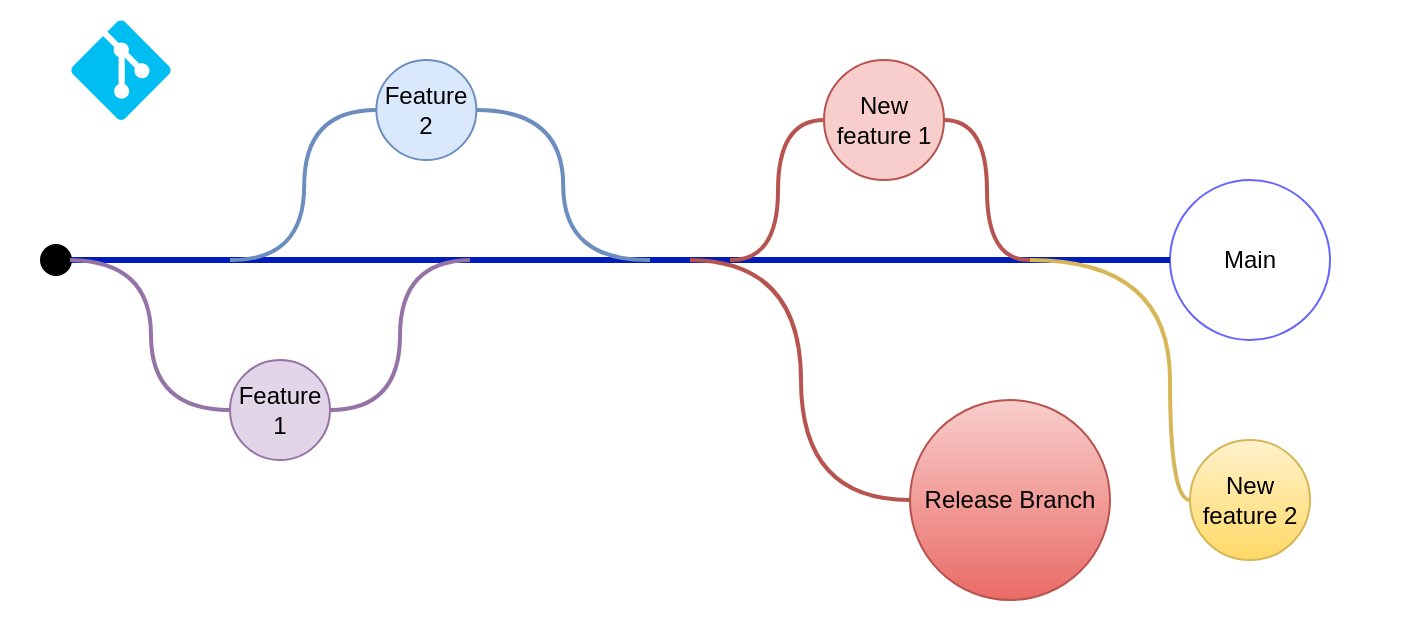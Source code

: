 <mxfile>
    <diagram id="2W8_OhKjJFHPrhqFvWXH" name="Page-1">
        <mxGraphModel dx="844" dy="704" grid="1" gridSize="10" guides="1" tooltips="1" connect="1" arrows="1" fold="1" page="1" pageScale="1" pageWidth="850" pageHeight="1100" background="#ffffff" math="0" shadow="0">
            <root>
                <mxCell id="0"/>
                <mxCell id="1" parent="0"/>
                <mxCell id="79" value="" style="shape=ext;double=1;rounded=1;whiteSpace=wrap;html=1;fillStyle=solid;strokeColor=none;fontColor=#000000;fillColor=none;" vertex="1" parent="1">
                    <mxGeometry x="45.5" y="710" width="704.5" height="310" as="geometry"/>
                </mxCell>
                <mxCell id="48" value="" style="verticalLabelPosition=bottom;html=1;verticalAlign=top;align=center;strokeColor=none;fillColor=#00BEF2;shape=mxgraph.azure.git_repository;" vertex="1" parent="1">
                    <mxGeometry x="80.5" y="720" width="50" height="50" as="geometry"/>
                </mxCell>
                <mxCell id="50" value="Main" style="ellipse;whiteSpace=wrap;html=1;aspect=fixed;strokeColor=#6666FF;" vertex="1" parent="1">
                    <mxGeometry x="630" y="800" width="80" height="80" as="geometry"/>
                </mxCell>
                <mxCell id="51" value="" style="endArrow=none;html=1;entryX=0;entryY=0.5;entryDx=0;entryDy=0;startArrow=none;strokeWidth=3;fillColor=#0050ef;strokeColor=#001DBC;" edge="1" parent="1" source="52" target="50">
                    <mxGeometry width="50" height="50" relative="1" as="geometry">
                        <mxPoint x="80" y="840" as="sourcePoint"/>
                        <mxPoint x="390" y="890" as="targetPoint"/>
                    </mxGeometry>
                </mxCell>
                <mxCell id="53" value="" style="endArrow=none;html=1;entryX=0;entryY=0.5;entryDx=0;entryDy=0;" edge="1" parent="1" target="52">
                    <mxGeometry width="50" height="50" relative="1" as="geometry">
                        <mxPoint x="80" y="840" as="sourcePoint"/>
                        <mxPoint x="630" y="840" as="targetPoint"/>
                    </mxGeometry>
                </mxCell>
                <mxCell id="52" value="" style="ellipse;whiteSpace=wrap;html=1;aspect=fixed;fillColor=#000000;" vertex="1" parent="1">
                    <mxGeometry x="65.5" y="832.5" width="15" height="15" as="geometry"/>
                </mxCell>
                <mxCell id="54" value="Feature 1" style="ellipse;whiteSpace=wrap;html=1;aspect=fixed;fillColor=#e1d5e7;fillStyle=solid;strokeColor=#9673a6;" vertex="1" parent="1">
                    <mxGeometry x="160" y="890" width="50" height="50" as="geometry"/>
                </mxCell>
                <mxCell id="55" value="Feature 2" style="ellipse;whiteSpace=wrap;html=1;aspect=fixed;fillColor=#dae8fc;fillStyle=solid;strokeColor=#6c8ebf;" vertex="1" parent="1">
                    <mxGeometry x="233.18" y="740" width="50" height="50" as="geometry"/>
                </mxCell>
                <mxCell id="56" value="Release Branch" style="ellipse;whiteSpace=wrap;html=1;aspect=fixed;fillStyle=solid;fillColor=#f8cecc;gradientColor=#ea6b66;strokeColor=#b85450;" vertex="1" parent="1">
                    <mxGeometry x="500" y="910" width="100" height="100" as="geometry"/>
                </mxCell>
                <mxCell id="57" value="New feature 1" style="ellipse;whiteSpace=wrap;html=1;aspect=fixed;fillColor=#f8cecc;fillStyle=solid;strokeColor=#b85450;" vertex="1" parent="1">
                    <mxGeometry x="457" y="740" width="60" height="60" as="geometry"/>
                </mxCell>
                <mxCell id="58" value="New feature 2" style="ellipse;whiteSpace=wrap;html=1;aspect=fixed;fillColor=#fff2cc;fillStyle=solid;gradientColor=#ffd966;strokeColor=#d6b656;" vertex="1" parent="1">
                    <mxGeometry x="640" y="930" width="60" height="60" as="geometry"/>
                </mxCell>
                <mxCell id="66" value="" style="endArrow=none;html=1;strokeWidth=2;endFill=0;curved=1;comic=0;edgeStyle=orthogonalEdgeStyle;entryX=0;entryY=0.5;entryDx=0;entryDy=0;fillColor=#e1d5e7;strokeColor=#9673a6;" edge="1" parent="1" target="54">
                    <mxGeometry width="50" height="50" relative="1" as="geometry">
                        <mxPoint x="80" y="840" as="sourcePoint"/>
                        <mxPoint x="56" y="970" as="targetPoint"/>
                    </mxGeometry>
                </mxCell>
                <mxCell id="70" value="" style="endArrow=none;html=1;strokeWidth=2;endFill=0;curved=1;comic=0;edgeStyle=orthogonalEdgeStyle;entryX=1;entryY=0.5;entryDx=0;entryDy=0;fillColor=#dae8fc;strokeColor=#6c8ebf;" edge="1" parent="1" target="55">
                    <mxGeometry width="50" height="50" relative="1" as="geometry">
                        <mxPoint x="370" y="840" as="sourcePoint"/>
                        <mxPoint x="380" y="950" as="targetPoint"/>
                    </mxGeometry>
                </mxCell>
                <mxCell id="73" value="" style="endArrow=none;html=1;strokeWidth=2;endFill=0;curved=1;comic=0;edgeStyle=orthogonalEdgeStyle;entryX=1;entryY=0.5;entryDx=0;entryDy=0;fillColor=#f8cecc;strokeColor=#b85450;" edge="1" parent="1" target="57">
                    <mxGeometry width="50" height="50" relative="1" as="geometry">
                        <mxPoint x="560" y="840" as="sourcePoint"/>
                        <mxPoint x="610" y="925" as="targetPoint"/>
                    </mxGeometry>
                </mxCell>
                <mxCell id="74" value="" style="endArrow=none;html=1;strokeWidth=2;endFill=0;curved=1;comic=0;edgeStyle=orthogonalEdgeStyle;entryX=0;entryY=0.5;entryDx=0;entryDy=0;fillColor=#fff2cc;gradientColor=#ffd966;strokeColor=#d6b656;" edge="1" parent="1" target="58">
                    <mxGeometry width="50" height="50" relative="1" as="geometry">
                        <mxPoint x="560" y="840" as="sourcePoint"/>
                        <mxPoint x="610" y="925" as="targetPoint"/>
                        <Array as="points">
                            <mxPoint x="630" y="840"/>
                            <mxPoint x="630" y="960"/>
                        </Array>
                    </mxGeometry>
                </mxCell>
                <mxCell id="75" value="" style="endArrow=none;html=1;strokeWidth=2;endFill=0;curved=1;comic=0;edgeStyle=orthogonalEdgeStyle;entryX=0;entryY=0.5;entryDx=0;entryDy=0;fillColor=#dae8fc;strokeColor=#6c8ebf;" edge="1" parent="1" target="55">
                    <mxGeometry width="50" height="50" relative="1" as="geometry">
                        <mxPoint x="160" y="840" as="sourcePoint"/>
                        <mxPoint x="220" y="1005" as="targetPoint"/>
                    </mxGeometry>
                </mxCell>
                <mxCell id="76" value="" style="endArrow=none;html=1;strokeWidth=2;endFill=0;curved=1;comic=0;edgeStyle=orthogonalEdgeStyle;entryX=1;entryY=0.5;entryDx=0;entryDy=0;fillColor=#e1d5e7;strokeColor=#9673a6;" edge="1" parent="1" target="54">
                    <mxGeometry width="50" height="50" relative="1" as="geometry">
                        <mxPoint x="280" y="840" as="sourcePoint"/>
                        <mxPoint x="300" y="925" as="targetPoint"/>
                    </mxGeometry>
                </mxCell>
                <mxCell id="77" value="" style="endArrow=none;html=1;strokeWidth=2;endFill=0;curved=1;comic=0;edgeStyle=orthogonalEdgeStyle;entryX=0;entryY=0.5;entryDx=0;entryDy=0;fillColor=#f8cecc;strokeColor=#b85450;" edge="1" parent="1" target="57">
                    <mxGeometry width="50" height="50" relative="1" as="geometry">
                        <mxPoint x="410" y="840" as="sourcePoint"/>
                        <mxPoint x="240" y="1025" as="targetPoint"/>
                    </mxGeometry>
                </mxCell>
                <mxCell id="78" value="" style="endArrow=none;html=1;strokeWidth=2;endFill=0;curved=1;comic=0;edgeStyle=orthogonalEdgeStyle;entryX=0;entryY=0.5;entryDx=0;entryDy=0;fillColor=#f8cecc;gradientColor=#ea6b66;strokeColor=#b85450;" edge="1" parent="1" target="56">
                    <mxGeometry width="50" height="50" relative="1" as="geometry">
                        <mxPoint x="390" y="840" as="sourcePoint"/>
                        <mxPoint x="370" y="975" as="targetPoint"/>
                    </mxGeometry>
                </mxCell>
            </root>
        </mxGraphModel>
    </diagram>
</mxfile>